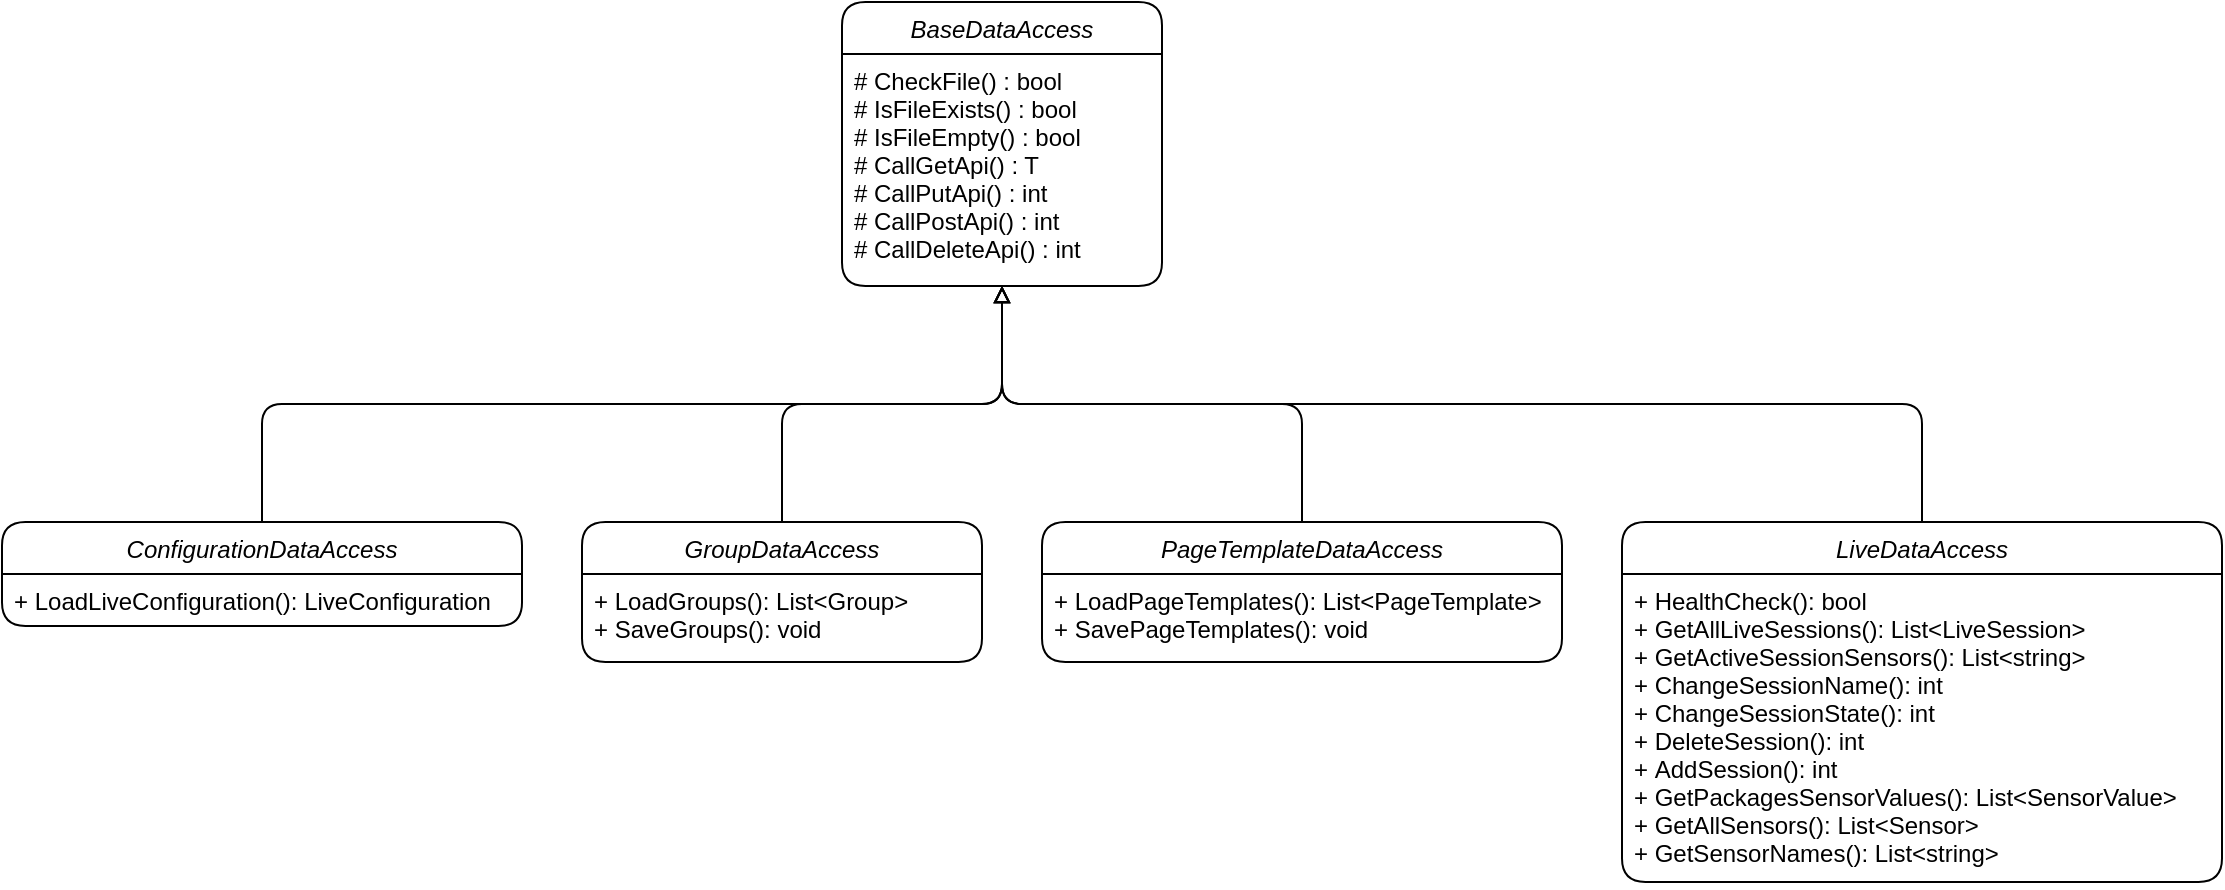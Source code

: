 <mxfile version="14.5.1" type="device"><diagram id="C5RBs43oDa-KdzZeNtuy" name="Page-1"><mxGraphModel dx="1088" dy="968" grid="1" gridSize="10" guides="1" tooltips="1" connect="1" arrows="1" fold="1" page="1" pageScale="1" pageWidth="827" pageHeight="1169" math="0" shadow="0"><root><mxCell id="WIyWlLk6GJQsqaUBKTNV-0"/><mxCell id="WIyWlLk6GJQsqaUBKTNV-1" parent="WIyWlLk6GJQsqaUBKTNV-0"/><mxCell id="zkfFHV4jXpPFQw0GAbJ--0" value="BaseDataAccess" style="swimlane;fontStyle=2;align=center;verticalAlign=top;childLayout=stackLayout;horizontal=1;startSize=26;horizontalStack=0;resizeParent=1;resizeLast=0;collapsible=1;marginBottom=0;shadow=0;strokeWidth=1;rounded=1;" parent="WIyWlLk6GJQsqaUBKTNV-1" vertex="1"><mxGeometry x="500" y="120" width="160" height="142" as="geometry"><mxRectangle x="230" y="140" width="160" height="26" as="alternateBounds"/></mxGeometry></mxCell><mxCell id="zkfFHV4jXpPFQw0GAbJ--5" value="# CheckFile() : bool&#10;# IsFileExists() : bool&#10;# IsFileEmpty() : bool&#10;# CallGetApi() : T&#10;# CallPutApi() : int&#10;# CallPostApi() : int&#10;# CallDeleteApi() : int" style="text;align=left;verticalAlign=top;spacingLeft=4;spacingRight=4;overflow=hidden;rotatable=0;points=[[0,0.5],[1,0.5]];portConstraint=eastwest;rounded=1;" parent="zkfFHV4jXpPFQw0GAbJ--0" vertex="1"><mxGeometry y="26" width="160" height="116" as="geometry"/></mxCell><mxCell id="205YQXiJRYAUAO9WFedj-10" style="edgeStyle=orthogonalEdgeStyle;orthogonalLoop=1;jettySize=auto;html=1;exitX=0.5;exitY=0;exitDx=0;exitDy=0;entryX=0.5;entryY=1;entryDx=0;entryDy=0;endArrow=block;endFill=0;" parent="WIyWlLk6GJQsqaUBKTNV-1" source="205YQXiJRYAUAO9WFedj-6" target="zkfFHV4jXpPFQw0GAbJ--0" edge="1"><mxGeometry relative="1" as="geometry"/></mxCell><mxCell id="205YQXiJRYAUAO9WFedj-6" value="ConfigurationDataAccess" style="swimlane;fontStyle=2;childLayout=stackLayout;horizontal=1;startSize=26;fillColor=none;horizontalStack=0;resizeParent=1;resizeParentMax=0;resizeLast=0;collapsible=1;marginBottom=0;rounded=1;" parent="WIyWlLk6GJQsqaUBKTNV-1" vertex="1"><mxGeometry x="80" y="380" width="260" height="52" as="geometry"/></mxCell><mxCell id="205YQXiJRYAUAO9WFedj-7" value="+ LoadLiveConfiguration(): LiveConfiguration" style="text;strokeColor=none;fillColor=none;align=left;verticalAlign=top;spacingLeft=4;spacingRight=4;overflow=hidden;rotatable=0;points=[[0,0.5],[1,0.5]];portConstraint=eastwest;rounded=1;" parent="205YQXiJRYAUAO9WFedj-6" vertex="1"><mxGeometry y="26" width="260" height="26" as="geometry"/></mxCell><mxCell id="205YQXiJRYAUAO9WFedj-13" style="edgeStyle=orthogonalEdgeStyle;orthogonalLoop=1;jettySize=auto;html=1;exitX=0.5;exitY=0;exitDx=0;exitDy=0;entryX=0.5;entryY=1;entryDx=0;entryDy=0;endArrow=block;endFill=0;" parent="WIyWlLk6GJQsqaUBKTNV-1" source="205YQXiJRYAUAO9WFedj-11" target="zkfFHV4jXpPFQw0GAbJ--0" edge="1"><mxGeometry relative="1" as="geometry"/></mxCell><mxCell id="205YQXiJRYAUAO9WFedj-11" value="GroupDataAccess" style="swimlane;fontStyle=2;childLayout=stackLayout;horizontal=1;startSize=26;fillColor=none;horizontalStack=0;resizeParent=1;resizeParentMax=0;resizeLast=0;collapsible=1;marginBottom=0;rounded=1;" parent="WIyWlLk6GJQsqaUBKTNV-1" vertex="1"><mxGeometry x="370" y="380" width="200" height="70" as="geometry"/></mxCell><mxCell id="205YQXiJRYAUAO9WFedj-12" value="+ LoadGroups(): List&lt;Group&gt;&#10;+ SaveGroups(): void" style="text;strokeColor=none;fillColor=none;align=left;verticalAlign=top;spacingLeft=4;spacingRight=4;overflow=hidden;rotatable=0;points=[[0,0.5],[1,0.5]];portConstraint=eastwest;rounded=1;" parent="205YQXiJRYAUAO9WFedj-11" vertex="1"><mxGeometry y="26" width="200" height="44" as="geometry"/></mxCell><mxCell id="205YQXiJRYAUAO9WFedj-18" style="edgeStyle=orthogonalEdgeStyle;orthogonalLoop=1;jettySize=auto;html=1;exitX=0.5;exitY=0;exitDx=0;exitDy=0;entryX=0.5;entryY=1;entryDx=0;entryDy=0;endArrow=block;endFill=0;" parent="WIyWlLk6GJQsqaUBKTNV-1" source="205YQXiJRYAUAO9WFedj-15" target="zkfFHV4jXpPFQw0GAbJ--0" edge="1"><mxGeometry relative="1" as="geometry"/></mxCell><mxCell id="205YQXiJRYAUAO9WFedj-15" value="PageTemplateDataAccess" style="swimlane;fontStyle=2;childLayout=stackLayout;horizontal=1;startSize=26;fillColor=none;horizontalStack=0;resizeParent=1;resizeParentMax=0;resizeLast=0;collapsible=1;marginBottom=0;rounded=1;" parent="WIyWlLk6GJQsqaUBKTNV-1" vertex="1"><mxGeometry x="600" y="380" width="260" height="70" as="geometry"/></mxCell><mxCell id="205YQXiJRYAUAO9WFedj-16" value="+ LoadPageTemplates(): List&lt;PageTemplate&gt;&#10;+ SavePageTemplates(): void" style="text;strokeColor=none;fillColor=none;align=left;verticalAlign=top;spacingLeft=4;spacingRight=4;overflow=hidden;rotatable=0;points=[[0,0.5],[1,0.5]];portConstraint=eastwest;rounded=1;" parent="205YQXiJRYAUAO9WFedj-15" vertex="1"><mxGeometry y="26" width="260" height="44" as="geometry"/></mxCell><mxCell id="205YQXiJRYAUAO9WFedj-21" style="edgeStyle=orthogonalEdgeStyle;orthogonalLoop=1;jettySize=auto;html=1;exitX=0.5;exitY=0;exitDx=0;exitDy=0;entryX=0.5;entryY=1;entryDx=0;entryDy=0;endArrow=block;endFill=0;" parent="WIyWlLk6GJQsqaUBKTNV-1" source="205YQXiJRYAUAO9WFedj-19" target="zkfFHV4jXpPFQw0GAbJ--0" edge="1"><mxGeometry relative="1" as="geometry"/></mxCell><mxCell id="205YQXiJRYAUAO9WFedj-19" value="LiveDataAccess" style="swimlane;fontStyle=2;childLayout=stackLayout;horizontal=1;startSize=26;fillColor=none;horizontalStack=0;resizeParent=1;resizeParentMax=0;resizeLast=0;collapsible=1;marginBottom=0;rounded=1;" parent="WIyWlLk6GJQsqaUBKTNV-1" vertex="1"><mxGeometry x="890" y="380" width="300" height="180" as="geometry"/></mxCell><mxCell id="205YQXiJRYAUAO9WFedj-20" value="+ HealthCheck(): bool&#10;+ GetAllLiveSessions(): List&lt;LiveSession&gt;&#10;+ GetActiveSessionSensors(): List&lt;string&gt;&#10;+ ChangeSessionName(): int&#10;+ ChangeSessionState(): int&#10;+ DeleteSession(): int&#10;+ AddSession(): int&#10;+ GetPackagesSensorValues(): List&lt;SensorValue&gt;&#10;+ GetAllSensors(): List&lt;Sensor&gt;&#10;+ GetSensorNames(): List&lt;string&gt;" style="text;strokeColor=none;fillColor=none;align=left;verticalAlign=top;spacingLeft=4;spacingRight=4;overflow=hidden;rotatable=0;points=[[0,0.5],[1,0.5]];portConstraint=eastwest;rounded=1;" parent="205YQXiJRYAUAO9WFedj-19" vertex="1"><mxGeometry y="26" width="300" height="154" as="geometry"/></mxCell></root></mxGraphModel></diagram></mxfile>